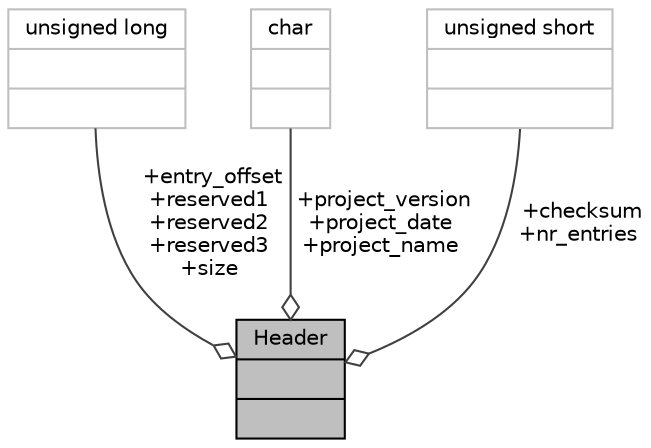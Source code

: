 digraph "Header"
{
  edge [fontname="Helvetica",fontsize="10",labelfontname="Helvetica",labelfontsize="10"];
  node [fontname="Helvetica",fontsize="10",shape=record];
  Node1 [label="{Header\n||}",height=0.2,width=0.4,color="black", fillcolor="grey75", style="filled" fontcolor="black"];
  Node2 -> Node1 [color="grey25",fontsize="10",style="solid",label=" +entry_offset\n+reserved1\n+reserved2\n+reserved3\n+size" ,arrowhead="odiamond",fontname="Helvetica"];
  Node2 [label="{unsigned long\n||}",height=0.2,width=0.4,color="grey75", fillcolor="white", style="filled"];
  Node3 -> Node1 [color="grey25",fontsize="10",style="solid",label=" +project_version\n+project_date\n+project_name" ,arrowhead="odiamond",fontname="Helvetica"];
  Node3 [label="{char\n||}",height=0.2,width=0.4,color="grey75", fillcolor="white", style="filled"];
  Node4 -> Node1 [color="grey25",fontsize="10",style="solid",label=" +checksum\n+nr_entries" ,arrowhead="odiamond",fontname="Helvetica"];
  Node4 [label="{unsigned short\n||}",height=0.2,width=0.4,color="grey75", fillcolor="white", style="filled"];
}
